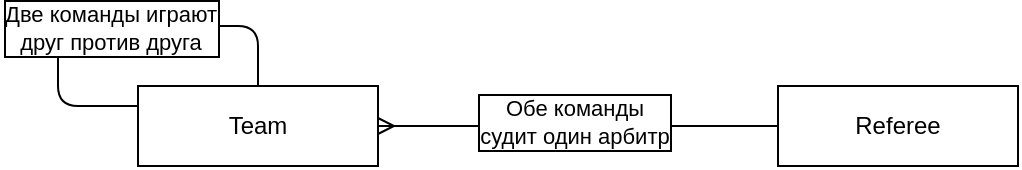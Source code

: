 <mxfile version="15.1.3" type="device"><diagram id="8WK99cqEAFC_7Ipd_4MZ" name="Page-1"><mxGraphModel dx="1024" dy="592" grid="1" gridSize="10" guides="1" tooltips="1" connect="1" arrows="1" fold="1" page="1" pageScale="1" pageWidth="827" pageHeight="1169" math="0" shadow="0"><root><mxCell id="0"/><mxCell id="1" parent="0"/><mxCell id="Pz8jCsW-iVavaoqgQFu9-27" value="" style="edgeStyle=entityRelationEdgeStyle;fontSize=12;html=1;endArrow=ERmany;exitX=0;exitY=0.5;exitDx=0;exitDy=0;entryX=1;entryY=0.5;entryDx=0;entryDy=0;" parent="1" source="S3CX6CurvuzwJaUDzc7g-2" target="S3CX6CurvuzwJaUDzc7g-1" edge="1"><mxGeometry width="100" height="100" relative="1" as="geometry"><mxPoint x="480" y="330" as="sourcePoint"/><mxPoint x="280" y="330" as="targetPoint"/></mxGeometry></mxCell><mxCell id="Pz8jCsW-iVavaoqgQFu9-28" value="Обе команды&lt;br&gt;судит один арбитр" style="edgeLabel;html=1;align=center;verticalAlign=middle;resizable=0;points=[];labelBorderColor=#000000;" parent="Pz8jCsW-iVavaoqgQFu9-27" vertex="1" connectable="0"><mxGeometry x="0.026" y="-2" relative="1" as="geometry"><mxPoint as="offset"/></mxGeometry></mxCell><mxCell id="S3CX6CurvuzwJaUDzc7g-1" value="Team" style="whiteSpace=wrap;html=1;align=center;" vertex="1" parent="1"><mxGeometry x="160" y="310" width="120" height="40" as="geometry"/></mxCell><mxCell id="S3CX6CurvuzwJaUDzc7g-2" value="Referee" style="whiteSpace=wrap;html=1;align=center;" vertex="1" parent="1"><mxGeometry x="480" y="310" width="120" height="40" as="geometry"/></mxCell><mxCell id="S3CX6CurvuzwJaUDzc7g-7" value="" style="endArrow=none;html=1;exitX=0.5;exitY=0;exitDx=0;exitDy=0;entryX=0;entryY=0.25;entryDx=0;entryDy=0;" edge="1" parent="1" source="S3CX6CurvuzwJaUDzc7g-1" target="S3CX6CurvuzwJaUDzc7g-1"><mxGeometry width="50" height="50" relative="1" as="geometry"><mxPoint x="250" y="270" as="sourcePoint"/><mxPoint x="120" y="320" as="targetPoint"/><Array as="points"><mxPoint x="220" y="280"/><mxPoint x="120" y="280"/><mxPoint x="120" y="320"/></Array></mxGeometry></mxCell><mxCell id="S3CX6CurvuzwJaUDzc7g-8" value="Две команды играют&lt;br&gt;друг против друга" style="edgeLabel;html=1;align=center;verticalAlign=middle;resizable=0;points=[];labelBorderColor=#000000;" vertex="1" connectable="0" parent="S3CX6CurvuzwJaUDzc7g-7"><mxGeometry x="-0.004" y="1" relative="1" as="geometry"><mxPoint as="offset"/></mxGeometry></mxCell></root></mxGraphModel></diagram></mxfile>